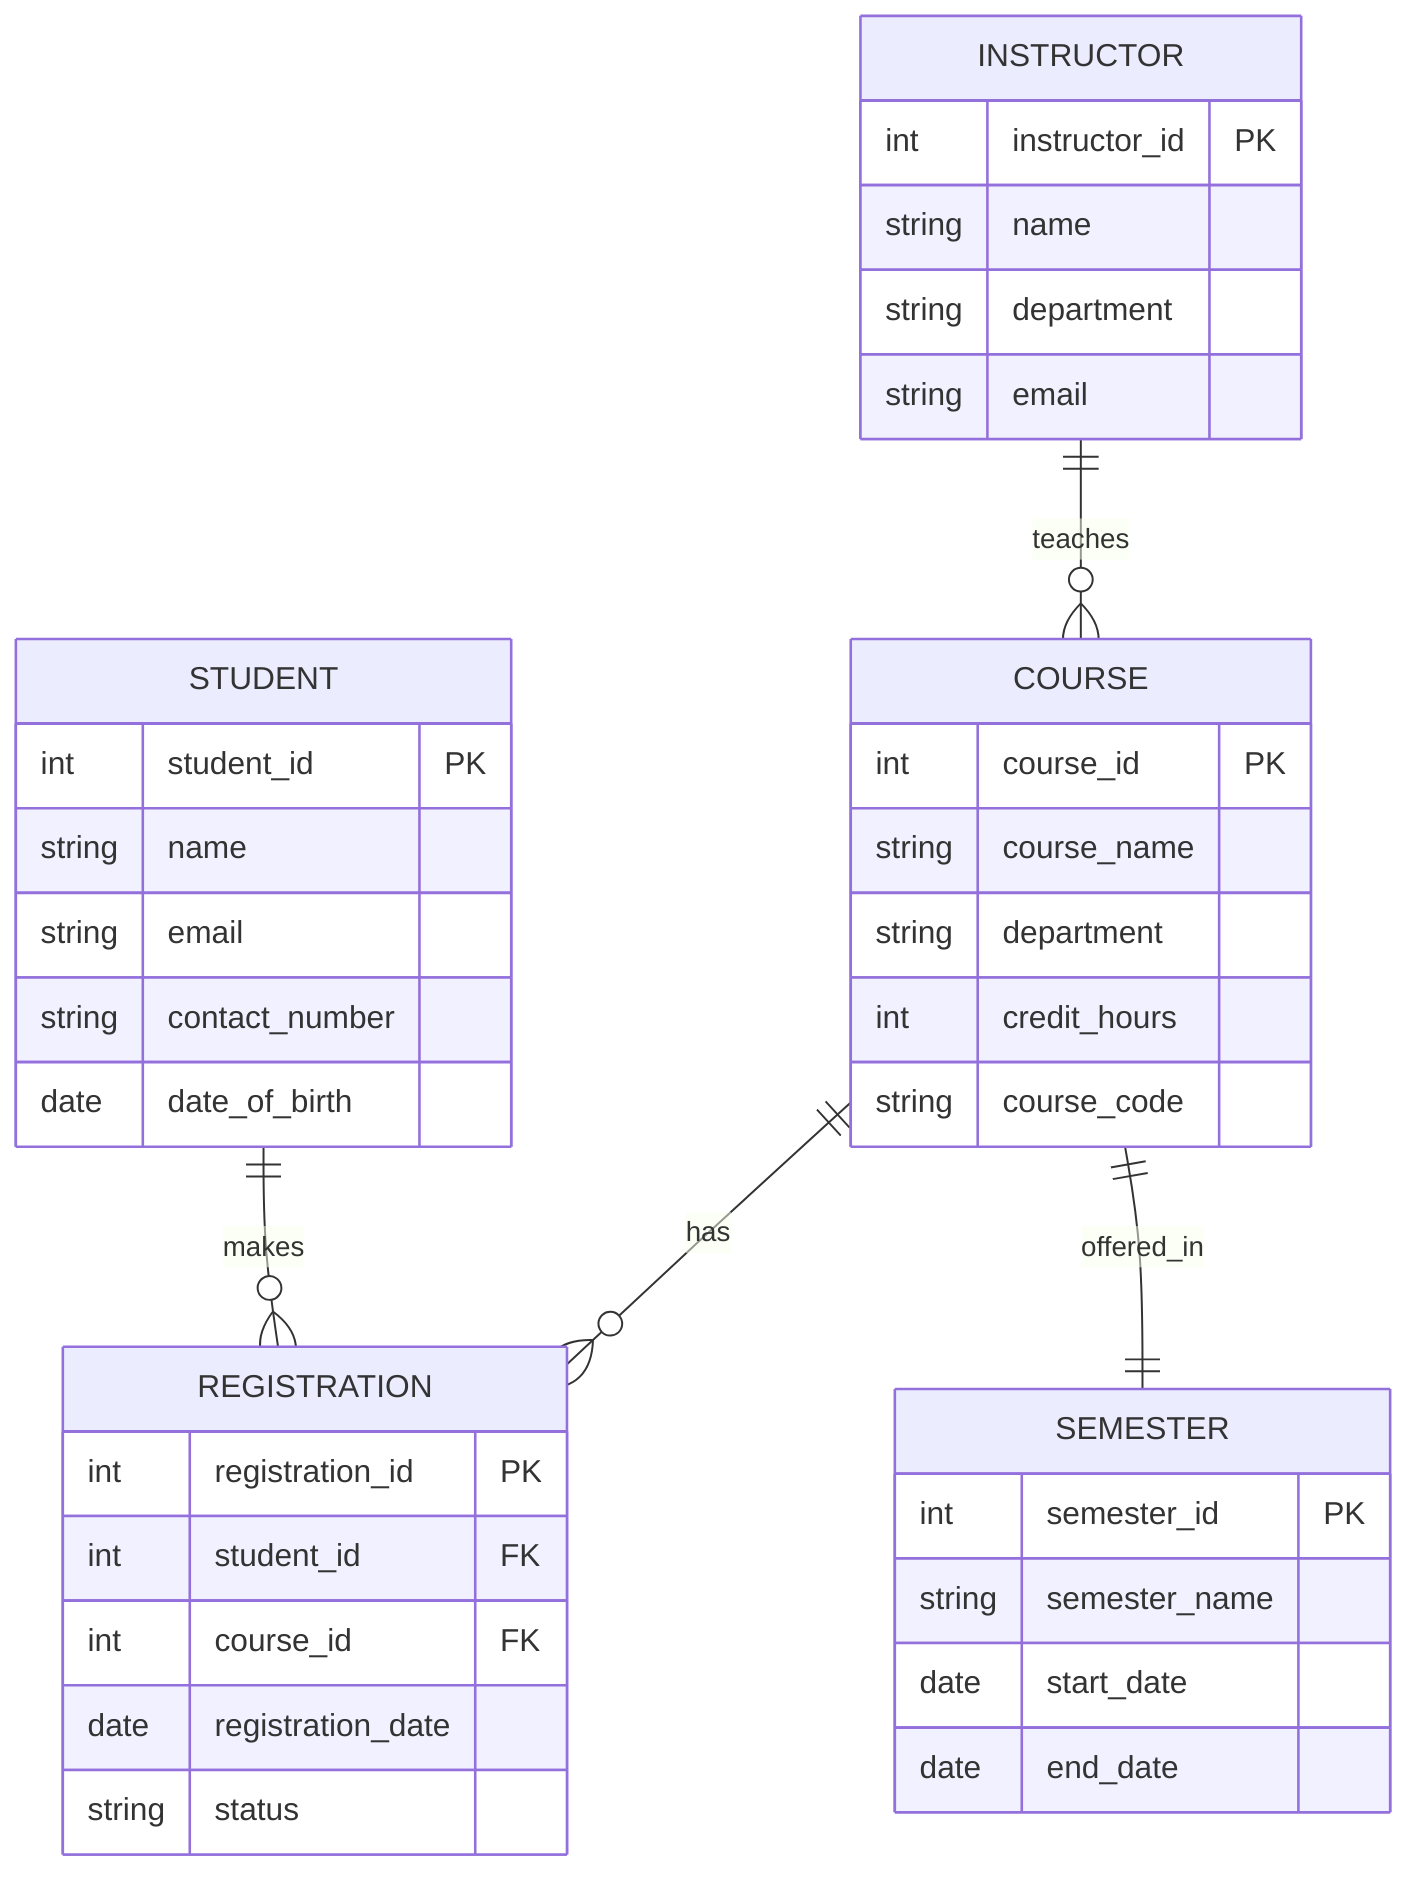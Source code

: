 erDiagram
    STUDENT {
        int student_id PK
        string name
        string email
        string contact_number
        date date_of_birth
    }

    COURSE {
        int course_id PK
        string course_name
        string department
        int credit_hours
        string course_code
    }

    REGISTRATION {
        int registration_id PK
        int student_id FK
        int course_id FK
        date registration_date
        string status
    }

    INSTRUCTOR {
        int instructor_id PK
        string name
        string department
        string email
    }

    SEMESTER {
        int semester_id PK
        string semester_name
        date start_date
        date end_date
    }

    STUDENT ||--o{ REGISTRATION : "makes"
    COURSE ||--o{ REGISTRATION : "has"
    COURSE ||--|| SEMESTER : "offered_in"
    INSTRUCTOR ||--o{ COURSE : "teaches"